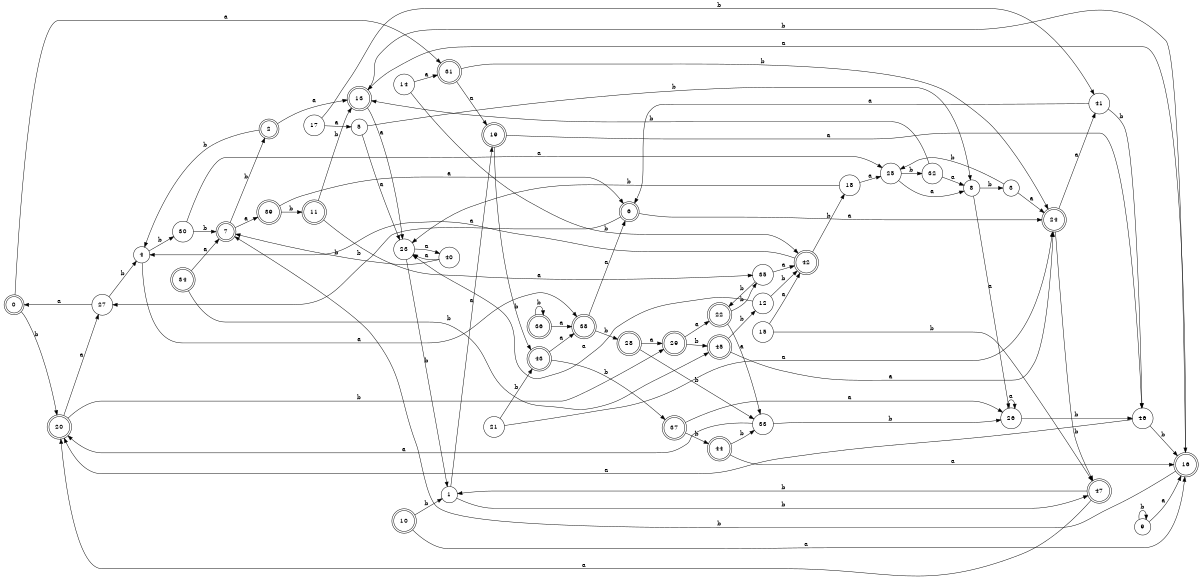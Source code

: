 digraph n39_4 {
__start0 [label="" shape="none"];

rankdir=LR;
size="8,5";

s0 [style="rounded,filled", color="black", fillcolor="white" shape="doublecircle", label="0"];
s1 [style="filled", color="black", fillcolor="white" shape="circle", label="1"];
s2 [style="rounded,filled", color="black", fillcolor="white" shape="doublecircle", label="2"];
s3 [style="filled", color="black", fillcolor="white" shape="circle", label="3"];
s4 [style="filled", color="black", fillcolor="white" shape="circle", label="4"];
s5 [style="filled", color="black", fillcolor="white" shape="circle", label="5"];
s6 [style="rounded,filled", color="black", fillcolor="white" shape="doublecircle", label="6"];
s7 [style="rounded,filled", color="black", fillcolor="white" shape="doublecircle", label="7"];
s8 [style="filled", color="black", fillcolor="white" shape="circle", label="8"];
s9 [style="filled", color="black", fillcolor="white" shape="circle", label="9"];
s10 [style="rounded,filled", color="black", fillcolor="white" shape="doublecircle", label="10"];
s11 [style="rounded,filled", color="black", fillcolor="white" shape="doublecircle", label="11"];
s12 [style="filled", color="black", fillcolor="white" shape="circle", label="12"];
s13 [style="rounded,filled", color="black", fillcolor="white" shape="doublecircle", label="13"];
s14 [style="filled", color="black", fillcolor="white" shape="circle", label="14"];
s15 [style="filled", color="black", fillcolor="white" shape="circle", label="15"];
s16 [style="rounded,filled", color="black", fillcolor="white" shape="doublecircle", label="16"];
s17 [style="filled", color="black", fillcolor="white" shape="circle", label="17"];
s18 [style="filled", color="black", fillcolor="white" shape="circle", label="18"];
s19 [style="rounded,filled", color="black", fillcolor="white" shape="doublecircle", label="19"];
s20 [style="rounded,filled", color="black", fillcolor="white" shape="doublecircle", label="20"];
s21 [style="filled", color="black", fillcolor="white" shape="circle", label="21"];
s22 [style="rounded,filled", color="black", fillcolor="white" shape="doublecircle", label="22"];
s23 [style="filled", color="black", fillcolor="white" shape="circle", label="23"];
s24 [style="rounded,filled", color="black", fillcolor="white" shape="doublecircle", label="24"];
s25 [style="filled", color="black", fillcolor="white" shape="circle", label="25"];
s26 [style="filled", color="black", fillcolor="white" shape="circle", label="26"];
s27 [style="filled", color="black", fillcolor="white" shape="circle", label="27"];
s28 [style="rounded,filled", color="black", fillcolor="white" shape="doublecircle", label="28"];
s29 [style="rounded,filled", color="black", fillcolor="white" shape="doublecircle", label="29"];
s30 [style="filled", color="black", fillcolor="white" shape="circle", label="30"];
s31 [style="rounded,filled", color="black", fillcolor="white" shape="doublecircle", label="31"];
s32 [style="filled", color="black", fillcolor="white" shape="circle", label="32"];
s33 [style="filled", color="black", fillcolor="white" shape="circle", label="33"];
s34 [style="rounded,filled", color="black", fillcolor="white" shape="doublecircle", label="34"];
s35 [style="filled", color="black", fillcolor="white" shape="circle", label="35"];
s36 [style="rounded,filled", color="black", fillcolor="white" shape="doublecircle", label="36"];
s37 [style="rounded,filled", color="black", fillcolor="white" shape="doublecircle", label="37"];
s38 [style="rounded,filled", color="black", fillcolor="white" shape="doublecircle", label="38"];
s39 [style="rounded,filled", color="black", fillcolor="white" shape="doublecircle", label="39"];
s40 [style="filled", color="black", fillcolor="white" shape="circle", label="40"];
s41 [style="filled", color="black", fillcolor="white" shape="circle", label="41"];
s42 [style="rounded,filled", color="black", fillcolor="white" shape="doublecircle", label="42"];
s43 [style="rounded,filled", color="black", fillcolor="white" shape="doublecircle", label="43"];
s44 [style="rounded,filled", color="black", fillcolor="white" shape="doublecircle", label="44"];
s45 [style="rounded,filled", color="black", fillcolor="white" shape="doublecircle", label="45"];
s46 [style="filled", color="black", fillcolor="white" shape="circle", label="46"];
s47 [style="rounded,filled", color="black", fillcolor="white" shape="doublecircle", label="47"];
s0 -> s31 [label="a"];
s0 -> s20 [label="b"];
s1 -> s19 [label="a"];
s1 -> s47 [label="b"];
s2 -> s13 [label="a"];
s2 -> s4 [label="b"];
s3 -> s24 [label="a"];
s3 -> s25 [label="b"];
s4 -> s38 [label="a"];
s4 -> s30 [label="b"];
s5 -> s23 [label="a"];
s5 -> s8 [label="b"];
s6 -> s24 [label="a"];
s6 -> s27 [label="b"];
s7 -> s39 [label="a"];
s7 -> s2 [label="b"];
s8 -> s26 [label="a"];
s8 -> s3 [label="b"];
s9 -> s16 [label="a"];
s9 -> s9 [label="b"];
s10 -> s16 [label="a"];
s10 -> s1 [label="b"];
s11 -> s35 [label="a"];
s11 -> s13 [label="b"];
s12 -> s23 [label="a"];
s12 -> s42 [label="b"];
s13 -> s23 [label="a"];
s13 -> s16 [label="b"];
s14 -> s31 [label="a"];
s14 -> s42 [label="b"];
s15 -> s42 [label="a"];
s15 -> s47 [label="b"];
s16 -> s13 [label="a"];
s16 -> s7 [label="b"];
s17 -> s5 [label="a"];
s17 -> s41 [label="b"];
s18 -> s25 [label="a"];
s18 -> s23 [label="b"];
s19 -> s46 [label="a"];
s19 -> s43 [label="b"];
s20 -> s27 [label="a"];
s20 -> s29 [label="b"];
s21 -> s24 [label="a"];
s21 -> s43 [label="b"];
s22 -> s33 [label="a"];
s22 -> s35 [label="b"];
s23 -> s40 [label="a"];
s23 -> s1 [label="b"];
s24 -> s41 [label="a"];
s24 -> s47 [label="b"];
s25 -> s8 [label="a"];
s25 -> s32 [label="b"];
s26 -> s26 [label="a"];
s26 -> s46 [label="b"];
s27 -> s0 [label="a"];
s27 -> s4 [label="b"];
s28 -> s29 [label="a"];
s28 -> s33 [label="b"];
s29 -> s22 [label="a"];
s29 -> s45 [label="b"];
s30 -> s25 [label="a"];
s30 -> s7 [label="b"];
s31 -> s19 [label="a"];
s31 -> s24 [label="b"];
s32 -> s8 [label="a"];
s32 -> s13 [label="b"];
s33 -> s20 [label="a"];
s33 -> s26 [label="b"];
s34 -> s7 [label="a"];
s34 -> s45 [label="b"];
s35 -> s42 [label="a"];
s35 -> s22 [label="b"];
s36 -> s38 [label="a"];
s36 -> s36 [label="b"];
s37 -> s26 [label="a"];
s37 -> s44 [label="b"];
s38 -> s6 [label="a"];
s38 -> s28 [label="b"];
s39 -> s6 [label="a"];
s39 -> s11 [label="b"];
s40 -> s23 [label="a"];
s40 -> s7 [label="b"];
s41 -> s6 [label="a"];
s41 -> s46 [label="b"];
s42 -> s4 [label="a"];
s42 -> s18 [label="b"];
s43 -> s38 [label="a"];
s43 -> s37 [label="b"];
s44 -> s16 [label="a"];
s44 -> s33 [label="b"];
s45 -> s24 [label="a"];
s45 -> s12 [label="b"];
s46 -> s20 [label="a"];
s46 -> s16 [label="b"];
s47 -> s20 [label="a"];
s47 -> s1 [label="b"];

}